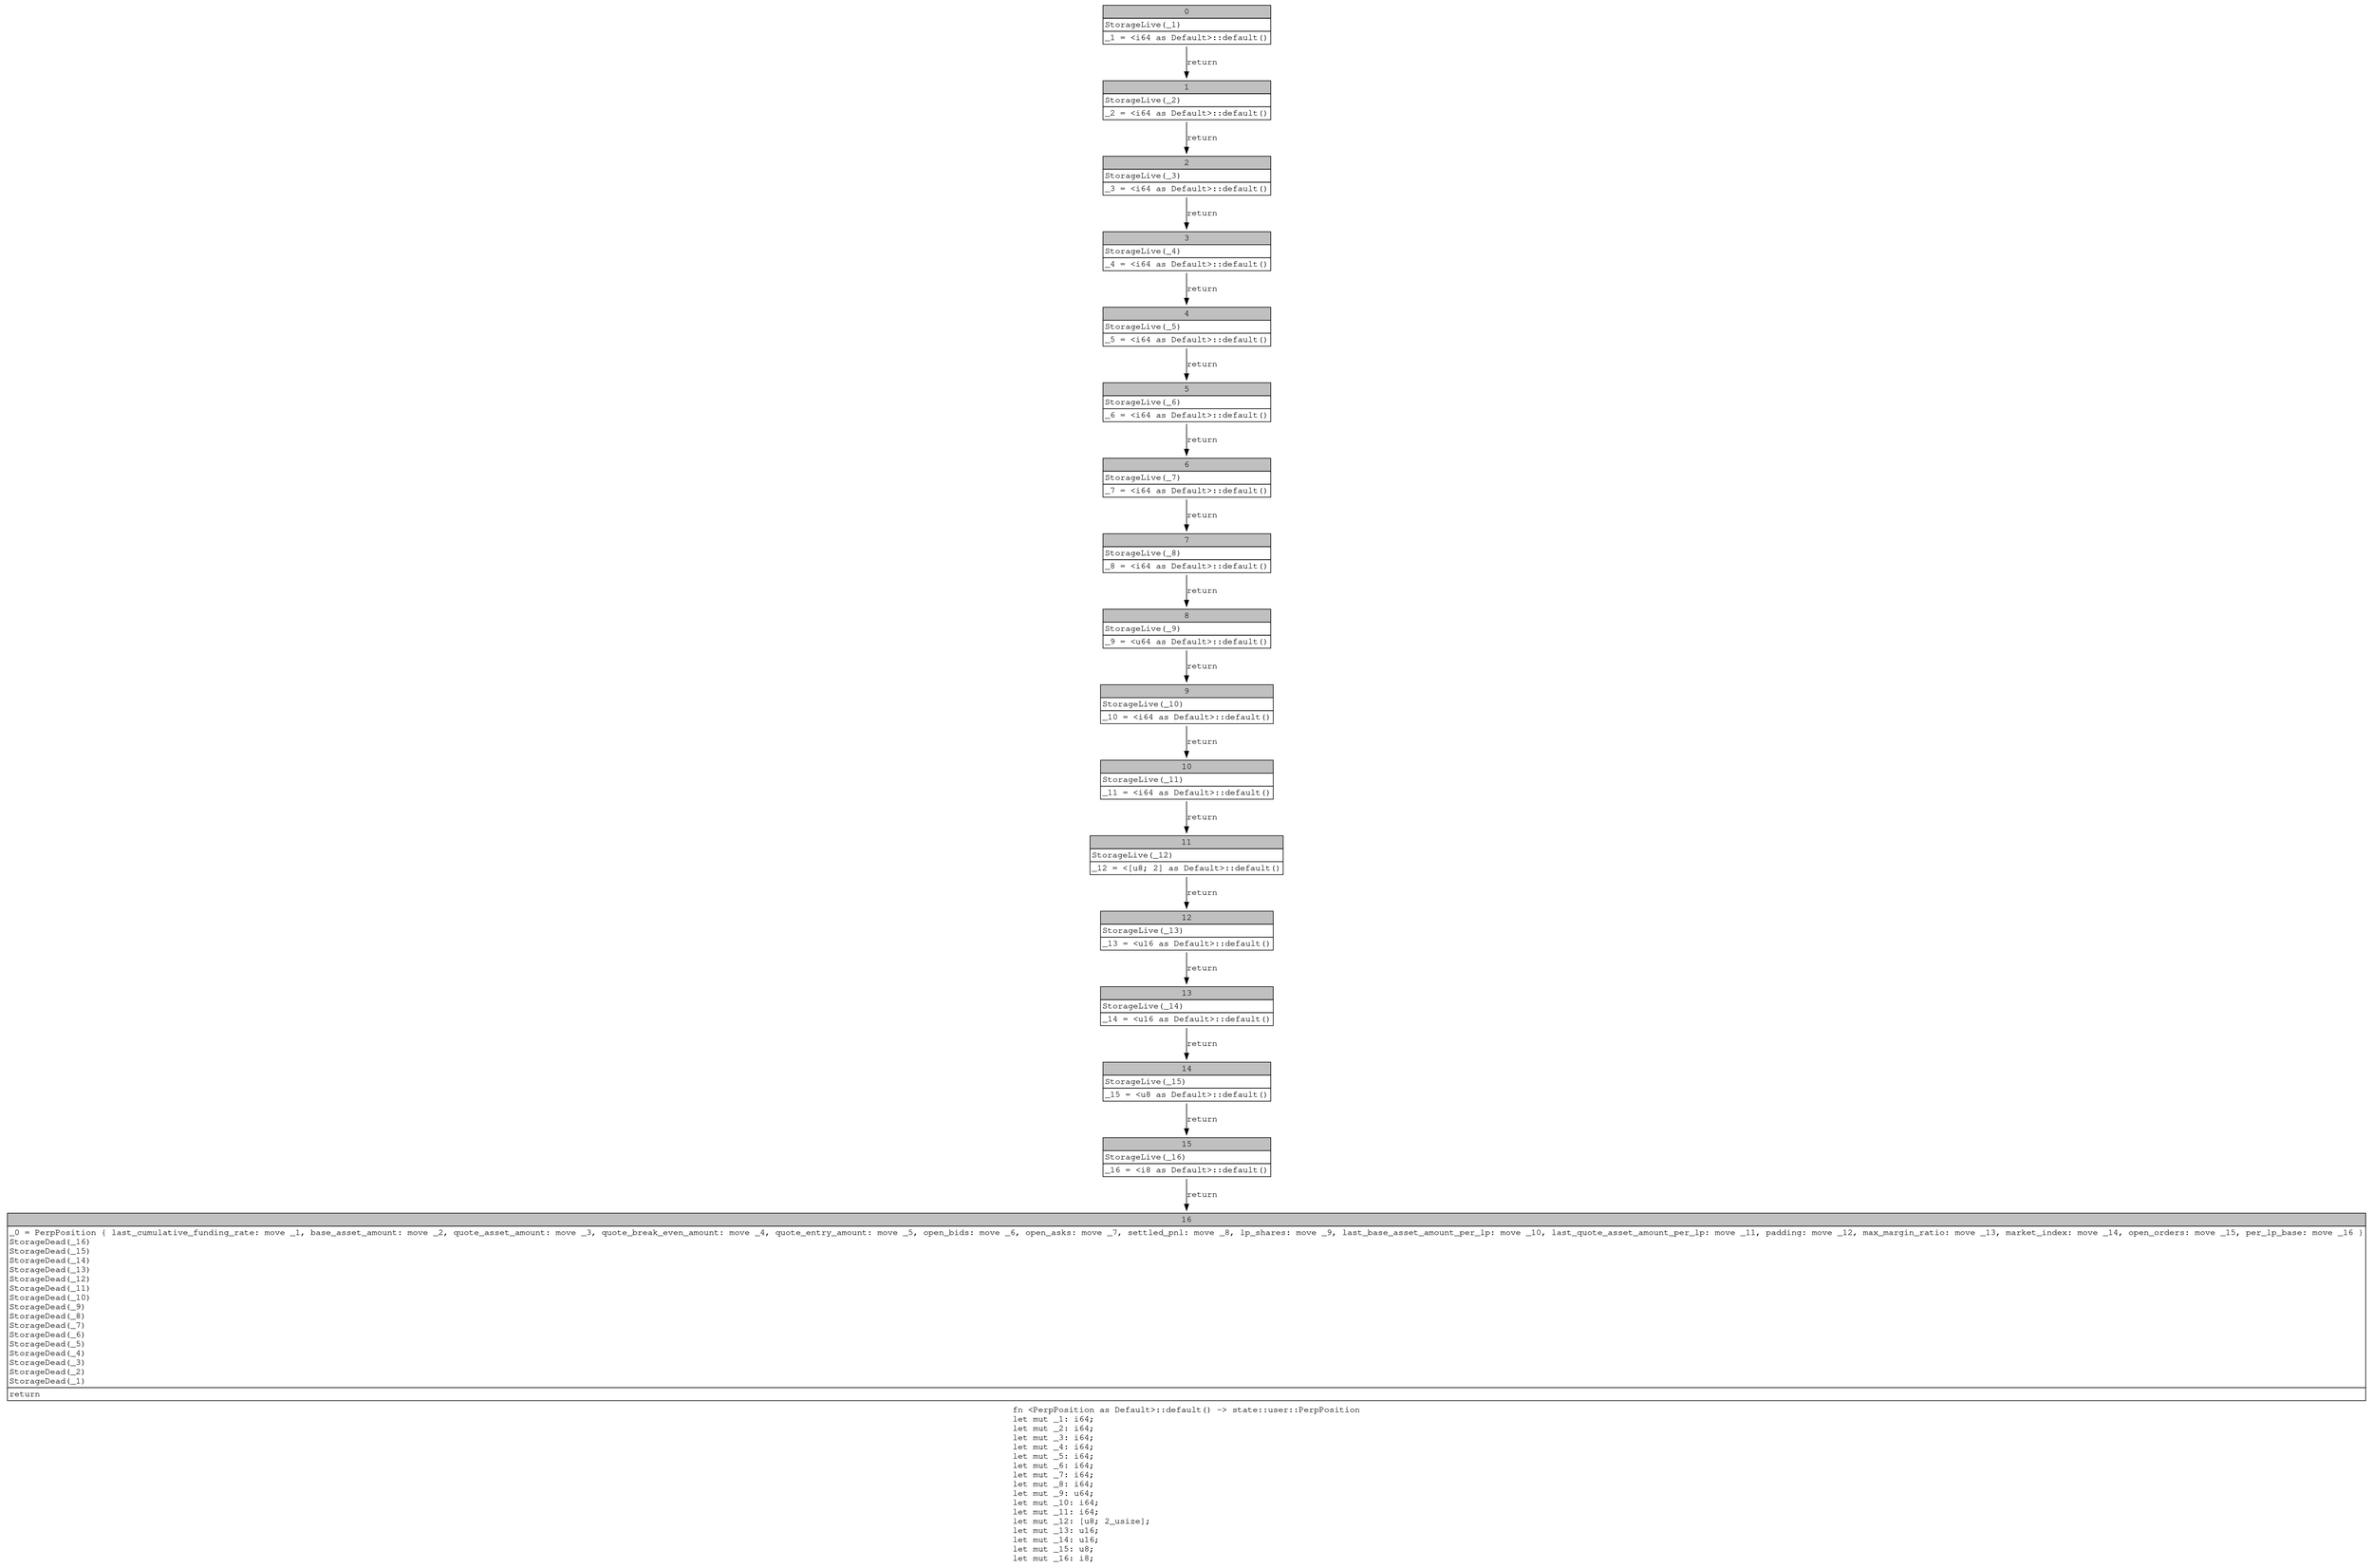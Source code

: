 digraph Mir_0_18487 {
    graph [fontname="Courier, monospace"];
    node [fontname="Courier, monospace"];
    edge [fontname="Courier, monospace"];
    label=<fn &lt;PerpPosition as Default&gt;::default() -&gt; state::user::PerpPosition<br align="left"/>let mut _1: i64;<br align="left"/>let mut _2: i64;<br align="left"/>let mut _3: i64;<br align="left"/>let mut _4: i64;<br align="left"/>let mut _5: i64;<br align="left"/>let mut _6: i64;<br align="left"/>let mut _7: i64;<br align="left"/>let mut _8: i64;<br align="left"/>let mut _9: u64;<br align="left"/>let mut _10: i64;<br align="left"/>let mut _11: i64;<br align="left"/>let mut _12: [u8; 2_usize];<br align="left"/>let mut _13: u16;<br align="left"/>let mut _14: u16;<br align="left"/>let mut _15: u8;<br align="left"/>let mut _16: i8;<br align="left"/>>;
    bb0__0_18487 [shape="none", label=<<table border="0" cellborder="1" cellspacing="0"><tr><td bgcolor="gray" align="center" colspan="1">0</td></tr><tr><td align="left" balign="left">StorageLive(_1)<br/></td></tr><tr><td align="left">_1 = &lt;i64 as Default&gt;::default()</td></tr></table>>];
    bb1__0_18487 [shape="none", label=<<table border="0" cellborder="1" cellspacing="0"><tr><td bgcolor="gray" align="center" colspan="1">1</td></tr><tr><td align="left" balign="left">StorageLive(_2)<br/></td></tr><tr><td align="left">_2 = &lt;i64 as Default&gt;::default()</td></tr></table>>];
    bb2__0_18487 [shape="none", label=<<table border="0" cellborder="1" cellspacing="0"><tr><td bgcolor="gray" align="center" colspan="1">2</td></tr><tr><td align="left" balign="left">StorageLive(_3)<br/></td></tr><tr><td align="left">_3 = &lt;i64 as Default&gt;::default()</td></tr></table>>];
    bb3__0_18487 [shape="none", label=<<table border="0" cellborder="1" cellspacing="0"><tr><td bgcolor="gray" align="center" colspan="1">3</td></tr><tr><td align="left" balign="left">StorageLive(_4)<br/></td></tr><tr><td align="left">_4 = &lt;i64 as Default&gt;::default()</td></tr></table>>];
    bb4__0_18487 [shape="none", label=<<table border="0" cellborder="1" cellspacing="0"><tr><td bgcolor="gray" align="center" colspan="1">4</td></tr><tr><td align="left" balign="left">StorageLive(_5)<br/></td></tr><tr><td align="left">_5 = &lt;i64 as Default&gt;::default()</td></tr></table>>];
    bb5__0_18487 [shape="none", label=<<table border="0" cellborder="1" cellspacing="0"><tr><td bgcolor="gray" align="center" colspan="1">5</td></tr><tr><td align="left" balign="left">StorageLive(_6)<br/></td></tr><tr><td align="left">_6 = &lt;i64 as Default&gt;::default()</td></tr></table>>];
    bb6__0_18487 [shape="none", label=<<table border="0" cellborder="1" cellspacing="0"><tr><td bgcolor="gray" align="center" colspan="1">6</td></tr><tr><td align="left" balign="left">StorageLive(_7)<br/></td></tr><tr><td align="left">_7 = &lt;i64 as Default&gt;::default()</td></tr></table>>];
    bb7__0_18487 [shape="none", label=<<table border="0" cellborder="1" cellspacing="0"><tr><td bgcolor="gray" align="center" colspan="1">7</td></tr><tr><td align="left" balign="left">StorageLive(_8)<br/></td></tr><tr><td align="left">_8 = &lt;i64 as Default&gt;::default()</td></tr></table>>];
    bb8__0_18487 [shape="none", label=<<table border="0" cellborder="1" cellspacing="0"><tr><td bgcolor="gray" align="center" colspan="1">8</td></tr><tr><td align="left" balign="left">StorageLive(_9)<br/></td></tr><tr><td align="left">_9 = &lt;u64 as Default&gt;::default()</td></tr></table>>];
    bb9__0_18487 [shape="none", label=<<table border="0" cellborder="1" cellspacing="0"><tr><td bgcolor="gray" align="center" colspan="1">9</td></tr><tr><td align="left" balign="left">StorageLive(_10)<br/></td></tr><tr><td align="left">_10 = &lt;i64 as Default&gt;::default()</td></tr></table>>];
    bb10__0_18487 [shape="none", label=<<table border="0" cellborder="1" cellspacing="0"><tr><td bgcolor="gray" align="center" colspan="1">10</td></tr><tr><td align="left" balign="left">StorageLive(_11)<br/></td></tr><tr><td align="left">_11 = &lt;i64 as Default&gt;::default()</td></tr></table>>];
    bb11__0_18487 [shape="none", label=<<table border="0" cellborder="1" cellspacing="0"><tr><td bgcolor="gray" align="center" colspan="1">11</td></tr><tr><td align="left" balign="left">StorageLive(_12)<br/></td></tr><tr><td align="left">_12 = &lt;[u8; 2] as Default&gt;::default()</td></tr></table>>];
    bb12__0_18487 [shape="none", label=<<table border="0" cellborder="1" cellspacing="0"><tr><td bgcolor="gray" align="center" colspan="1">12</td></tr><tr><td align="left" balign="left">StorageLive(_13)<br/></td></tr><tr><td align="left">_13 = &lt;u16 as Default&gt;::default()</td></tr></table>>];
    bb13__0_18487 [shape="none", label=<<table border="0" cellborder="1" cellspacing="0"><tr><td bgcolor="gray" align="center" colspan="1">13</td></tr><tr><td align="left" balign="left">StorageLive(_14)<br/></td></tr><tr><td align="left">_14 = &lt;u16 as Default&gt;::default()</td></tr></table>>];
    bb14__0_18487 [shape="none", label=<<table border="0" cellborder="1" cellspacing="0"><tr><td bgcolor="gray" align="center" colspan="1">14</td></tr><tr><td align="left" balign="left">StorageLive(_15)<br/></td></tr><tr><td align="left">_15 = &lt;u8 as Default&gt;::default()</td></tr></table>>];
    bb15__0_18487 [shape="none", label=<<table border="0" cellborder="1" cellspacing="0"><tr><td bgcolor="gray" align="center" colspan="1">15</td></tr><tr><td align="left" balign="left">StorageLive(_16)<br/></td></tr><tr><td align="left">_16 = &lt;i8 as Default&gt;::default()</td></tr></table>>];
    bb16__0_18487 [shape="none", label=<<table border="0" cellborder="1" cellspacing="0"><tr><td bgcolor="gray" align="center" colspan="1">16</td></tr><tr><td align="left" balign="left">_0 = PerpPosition { last_cumulative_funding_rate: move _1, base_asset_amount: move _2, quote_asset_amount: move _3, quote_break_even_amount: move _4, quote_entry_amount: move _5, open_bids: move _6, open_asks: move _7, settled_pnl: move _8, lp_shares: move _9, last_base_asset_amount_per_lp: move _10, last_quote_asset_amount_per_lp: move _11, padding: move _12, max_margin_ratio: move _13, market_index: move _14, open_orders: move _15, per_lp_base: move _16 }<br/>StorageDead(_16)<br/>StorageDead(_15)<br/>StorageDead(_14)<br/>StorageDead(_13)<br/>StorageDead(_12)<br/>StorageDead(_11)<br/>StorageDead(_10)<br/>StorageDead(_9)<br/>StorageDead(_8)<br/>StorageDead(_7)<br/>StorageDead(_6)<br/>StorageDead(_5)<br/>StorageDead(_4)<br/>StorageDead(_3)<br/>StorageDead(_2)<br/>StorageDead(_1)<br/></td></tr><tr><td align="left">return</td></tr></table>>];
    bb0__0_18487 -> bb1__0_18487 [label="return"];
    bb1__0_18487 -> bb2__0_18487 [label="return"];
    bb2__0_18487 -> bb3__0_18487 [label="return"];
    bb3__0_18487 -> bb4__0_18487 [label="return"];
    bb4__0_18487 -> bb5__0_18487 [label="return"];
    bb5__0_18487 -> bb6__0_18487 [label="return"];
    bb6__0_18487 -> bb7__0_18487 [label="return"];
    bb7__0_18487 -> bb8__0_18487 [label="return"];
    bb8__0_18487 -> bb9__0_18487 [label="return"];
    bb9__0_18487 -> bb10__0_18487 [label="return"];
    bb10__0_18487 -> bb11__0_18487 [label="return"];
    bb11__0_18487 -> bb12__0_18487 [label="return"];
    bb12__0_18487 -> bb13__0_18487 [label="return"];
    bb13__0_18487 -> bb14__0_18487 [label="return"];
    bb14__0_18487 -> bb15__0_18487 [label="return"];
    bb15__0_18487 -> bb16__0_18487 [label="return"];
}
